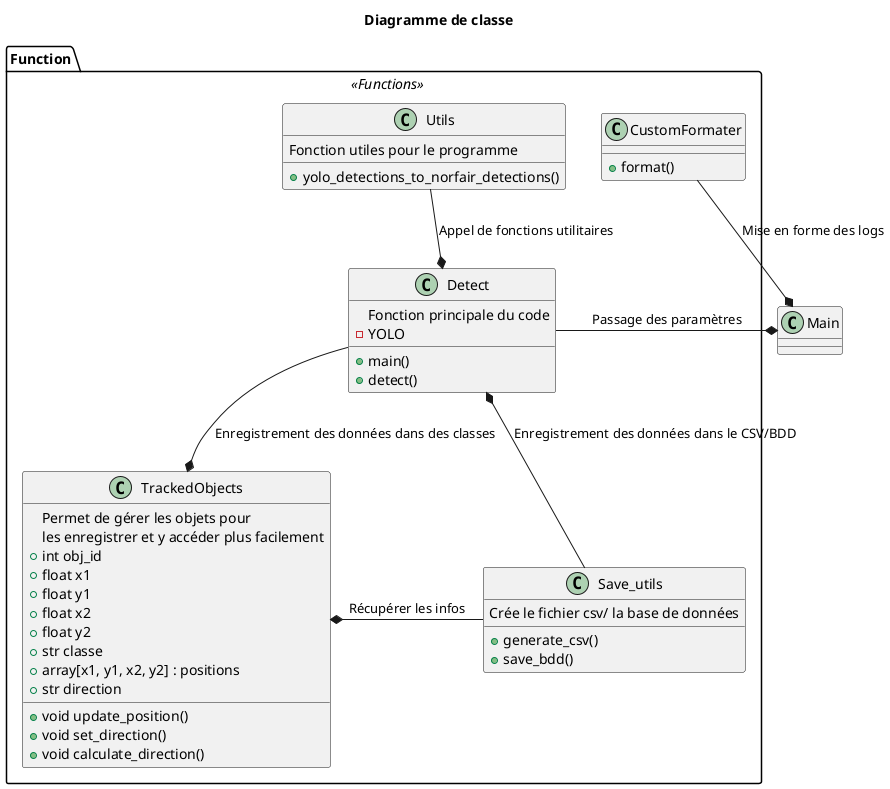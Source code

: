 @startuml

title Diagramme de classe

class Main {
}

package Function <<Functions>> {

  class Detect {
    Fonction principale du code
    - YOLO
    +main()
    +detect()
  }

  class TrackedObjects {
    Permet de gérer les objets pour
    les enregistrer et y accéder plus facilement
    +int obj_id
    +float x1
    +float y1
    +float x2
    +float y2
    +str classe
    +array[x1, y1, x2, y2] : positions
    +str direction
    +void update_position()
    +void set_direction()
    +void calculate_direction()
  }

  class Save_utils {
    Crée le fichier csv/ la base de données
    +generate_csv()
    +save_bdd()
  }

  class Utils {
    Fonction utiles pour le programme
    +yolo_detections_to_norfair_detections()
  }


  class CustomFormater {
    +format()
  }

}

Main *-left- Detect: Passage des paramètres
Main *-right- CustomFormater: Mise en forme des logs

TrackedObjects *-up- Detect: Enregistrement des données dans des classes

Detect *-up- Utils: Appel de fonctions utilitaires
Detect *-down- Save_utils: Enregistrement des données dans le CSV/BDD

TrackedObjects *-right- Save_utils: Récupérer les infos

@enduml
